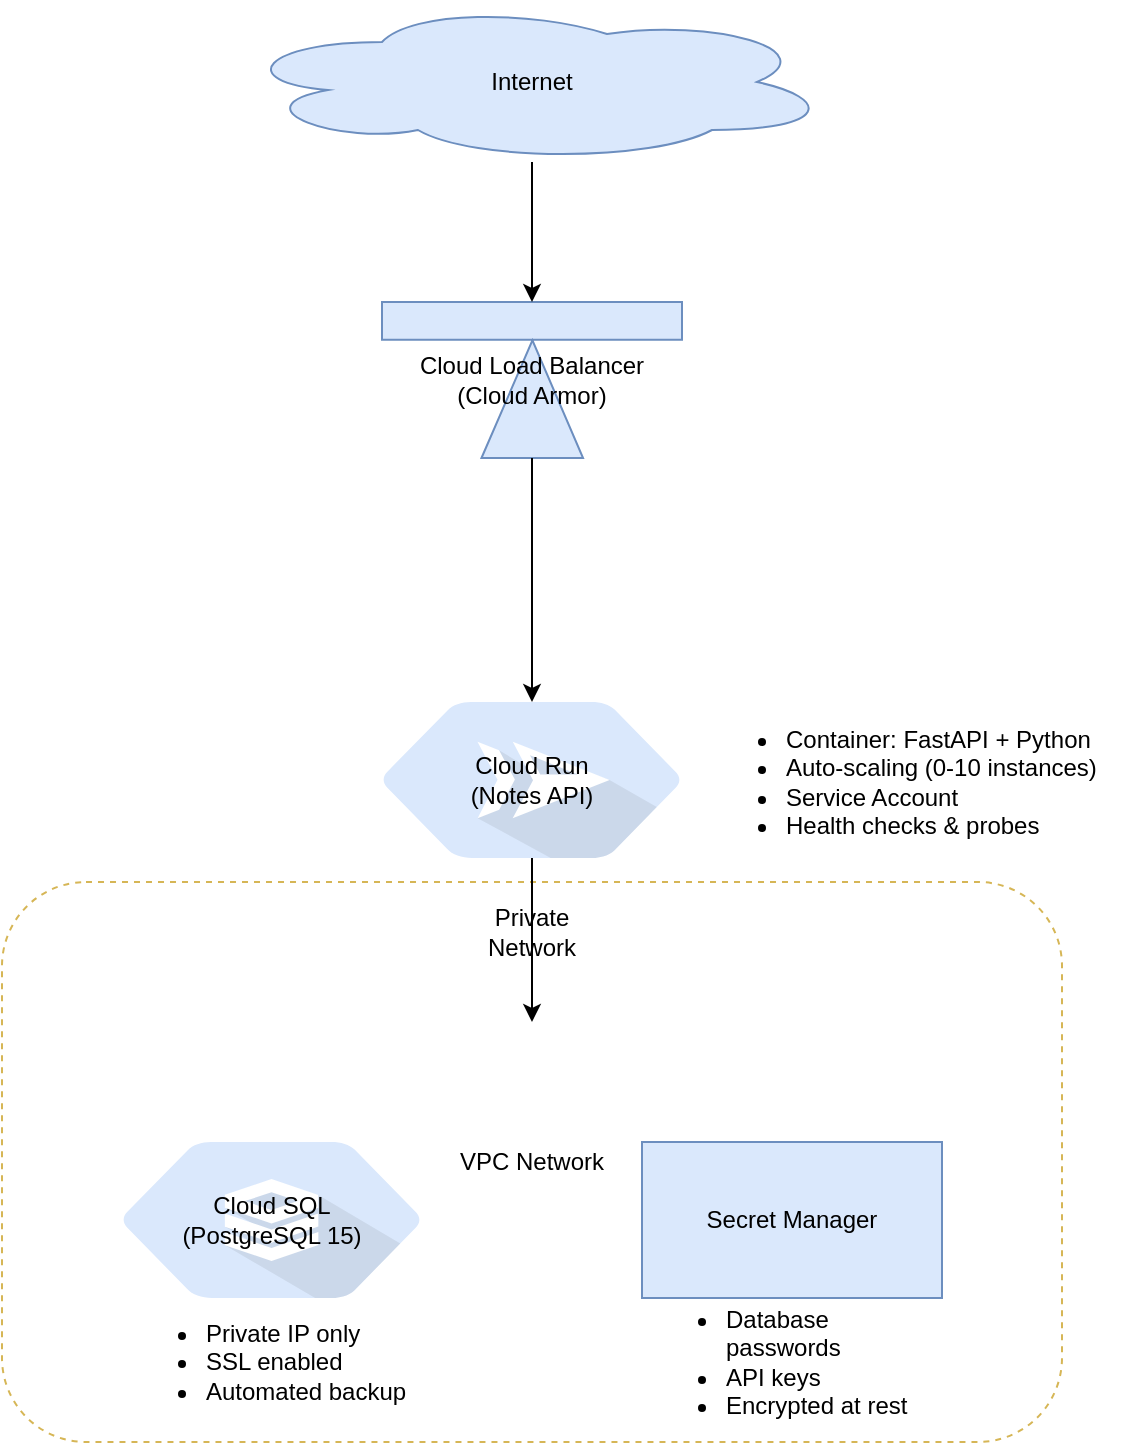 <mxfile version="28.2.0">
  <diagram name="Cloud Architecture" id="architecture-diagram">
    <mxGraphModel dx="2058" dy="1146" grid="1" gridSize="10" guides="1" tooltips="1" connect="1" arrows="1" fold="1" page="1" pageScale="1" pageWidth="850" pageHeight="1100" math="0" shadow="0">
      <root>
        <mxCell id="0" />
        <mxCell id="1" parent="0" />
        <mxCell id="2" value="Internet" style="shape=cloud;whiteSpace=wrap;html=1;fillColor=#dae8fc;strokeColor=#6c8ebf;" parent="1" vertex="1">
          <mxGeometry x="275" y="40" width="300" height="80" as="geometry" />
        </mxCell>
        <mxCell id="3" value="Cloud Load Balancer&lt;br&gt;(Cloud Armor)" style="shape=mxgraph.gcp2.load_balancing;whiteSpace=wrap;html=1;fillColor=#dae8fc;strokeColor=#6c8ebf;" parent="1" vertex="1">
          <mxGeometry x="350" y="190" width="150" height="78" as="geometry" />
        </mxCell>
        <mxCell id="4" value="" style="endArrow=classic;html=1;rounded=0;entryX=0.5;entryY=0;entryDx=0;entryDy=0;" parent="1" source="2" target="3" edge="1">
          <mxGeometry width="50" height="50" relative="1" as="geometry">
            <mxPoint x="425" y="120" as="sourcePoint" />
            <mxPoint x="425" y="180" as="targetPoint" />
          </mxGeometry>
        </mxCell>
        <mxCell id="5" value="Cloud Run&lt;br&gt;(Notes API)" style="shape=mxgraph.gcp2.cloud_run;whiteSpace=wrap;html=1;fillColor=#dae8fc;strokeColor=#6c8ebf;" parent="1" vertex="1">
          <mxGeometry x="350" y="390" width="150" height="78" as="geometry" />
        </mxCell>
        <mxCell id="6" value="" style="endArrow=classic;html=1;rounded=0;entryX=0.5;entryY=0;entryDx=0;entryDy=0;" parent="1" source="3" target="5" edge="1">
          <mxGeometry width="50" height="50" relative="1" as="geometry">
            <mxPoint x="425" y="258" as="sourcePoint" />
            <mxPoint x="425" y="320" as="targetPoint" />
          </mxGeometry>
        </mxCell>
        <mxCell id="7" value="VPC Network" style="rounded=1;whiteSpace=wrap;html=1;dashed=1;fillColor=none;strokeColor=#d6b656;" parent="1" vertex="1">
          <mxGeometry x="160" y="480" width="530" height="280" as="geometry" />
        </mxCell>
        <mxCell id="8" value="" style="endArrow=classic;html=1;rounded=0;exitX=0.5;exitY=1;exitDx=0;exitDy=0;entryX=0.5;entryY=0;entryDx=0;entryDy=0;" parent="1" source="5" edge="1">
          <mxGeometry width="50" height="50" relative="1" as="geometry">
            <mxPoint x="425" y="468" as="sourcePoint" />
            <mxPoint x="425" y="550" as="targetPoint" />
          </mxGeometry>
        </mxCell>
        <mxCell id="9" value="Cloud SQL&lt;br&gt;(PostgreSQL 15)" style="shape=mxgraph.gcp2.cloud_sql;whiteSpace=wrap;html=1;fillColor=#dae8fc;strokeColor=#6c8ebf;" parent="1" vertex="1">
          <mxGeometry x="220" y="610" width="150" height="78" as="geometry" />
        </mxCell>
        <mxCell id="10" value="Secret Manager" style="shape=mxgraph.gcp2.secret_manager;whiteSpace=wrap;html=1;fillColor=#dae8fc;strokeColor=#6c8ebf;" parent="1" vertex="1">
          <mxGeometry x="480" y="610" width="150" height="78" as="geometry" />
        </mxCell>
        <mxCell id="11" value="&lt;ul&gt;&lt;li&gt;Private IP only&lt;/li&gt;&lt;li&gt;SSL enabled&lt;/li&gt;&lt;li&gt;Automated backup&lt;/li&gt;&lt;/ul&gt;" style="text;html=1;strokeColor=none;fillColor=none;align=left;verticalAlign=middle;whiteSpace=wrap;rounded=0;" parent="1" vertex="1">
          <mxGeometry x="220" y="690" width="150" height="60" as="geometry" />
        </mxCell>
        <mxCell id="12" value="&lt;ul&gt;&lt;li&gt;Database passwords&lt;/li&gt;&lt;li&gt;API keys&lt;/li&gt;&lt;li&gt;Encrypted at rest&lt;/li&gt;&lt;/ul&gt;" style="text;html=1;strokeColor=none;fillColor=none;align=left;verticalAlign=middle;whiteSpace=wrap;rounded=0;" parent="1" vertex="1">
          <mxGeometry x="480" y="690" width="150" height="60" as="geometry" />
        </mxCell>
        <mxCell id="13" value="&lt;ul&gt;&lt;li&gt;Container: FastAPI + Python&lt;/li&gt;&lt;li&gt;Auto-scaling (0-10 instances)&lt;/li&gt;&lt;li&gt;Service Account&lt;/li&gt;&lt;li&gt;Health checks &amp;amp; probes&lt;/li&gt;&lt;/ul&gt;" style="text;html=1;strokeColor=none;fillColor=none;align=left;verticalAlign=middle;whiteSpace=wrap;rounded=0;" parent="1" vertex="1">
          <mxGeometry x="510" y="390" width="220" height="80" as="geometry" />
        </mxCell>
        <mxCell id="14" value="Private Network" style="text;html=1;strokeColor=none;fillColor=none;align=center;verticalAlign=middle;whiteSpace=wrap;rounded=0;" parent="1" vertex="1">
          <mxGeometry x="395" y="490" width="60" height="30" as="geometry" />
        </mxCell>
      </root>
    </mxGraphModel>
  </diagram>
</mxfile>
